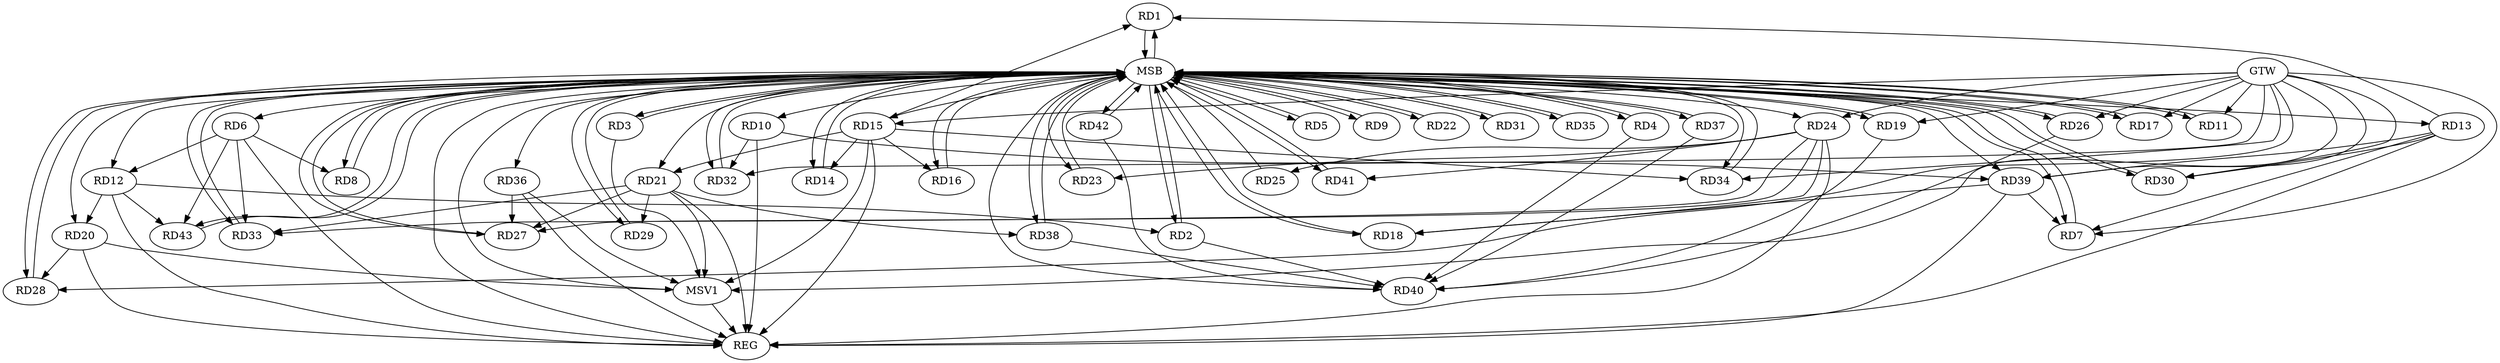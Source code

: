strict digraph G {
  RD1 [ label="RD1" ];
  RD2 [ label="RD2" ];
  RD3 [ label="RD3" ];
  RD4 [ label="RD4" ];
  RD5 [ label="RD5" ];
  RD6 [ label="RD6" ];
  RD7 [ label="RD7" ];
  RD8 [ label="RD8" ];
  RD9 [ label="RD9" ];
  RD10 [ label="RD10" ];
  RD11 [ label="RD11" ];
  RD12 [ label="RD12" ];
  RD13 [ label="RD13" ];
  RD14 [ label="RD14" ];
  RD15 [ label="RD15" ];
  RD16 [ label="RD16" ];
  RD17 [ label="RD17" ];
  RD18 [ label="RD18" ];
  RD19 [ label="RD19" ];
  RD20 [ label="RD20" ];
  RD21 [ label="RD21" ];
  RD22 [ label="RD22" ];
  RD23 [ label="RD23" ];
  RD24 [ label="RD24" ];
  RD25 [ label="RD25" ];
  RD26 [ label="RD26" ];
  RD27 [ label="RD27" ];
  RD28 [ label="RD28" ];
  RD29 [ label="RD29" ];
  RD30 [ label="RD30" ];
  RD31 [ label="RD31" ];
  RD32 [ label="RD32" ];
  RD33 [ label="RD33" ];
  RD34 [ label="RD34" ];
  RD35 [ label="RD35" ];
  RD36 [ label="RD36" ];
  RD37 [ label="RD37" ];
  RD38 [ label="RD38" ];
  RD39 [ label="RD39" ];
  RD40 [ label="RD40" ];
  RD41 [ label="RD41" ];
  RD42 [ label="RD42" ];
  RD43 [ label="RD43" ];
  GTW [ label="GTW" ];
  REG [ label="REG" ];
  MSB [ label="MSB" ];
  MSV1 [ label="MSV1" ];
  RD13 -> RD1;
  RD15 -> RD1;
  RD12 -> RD2;
  RD6 -> RD8;
  RD6 -> RD12;
  RD6 -> RD33;
  RD6 -> RD43;
  RD13 -> RD7;
  RD39 -> RD7;
  RD10 -> RD32;
  RD10 -> RD39;
  RD12 -> RD20;
  RD12 -> RD43;
  RD13 -> RD30;
  RD13 -> RD39;
  RD15 -> RD14;
  RD15 -> RD16;
  RD15 -> RD21;
  RD15 -> RD34;
  RD24 -> RD18;
  RD39 -> RD18;
  RD20 -> RD28;
  RD21 -> RD27;
  RD21 -> RD29;
  RD21 -> RD33;
  RD21 -> RD38;
  RD24 -> RD23;
  RD24 -> RD25;
  RD24 -> RD27;
  RD24 -> RD33;
  RD24 -> RD41;
  RD36 -> RD27;
  GTW -> RD7;
  GTW -> RD34;
  GTW -> RD24;
  GTW -> RD19;
  GTW -> RD30;
  GTW -> RD39;
  GTW -> RD28;
  GTW -> RD26;
  GTW -> RD11;
  GTW -> RD15;
  GTW -> RD17;
  GTW -> RD32;
  RD6 -> REG;
  RD10 -> REG;
  RD12 -> REG;
  RD13 -> REG;
  RD15 -> REG;
  RD20 -> REG;
  RD21 -> REG;
  RD24 -> REG;
  RD36 -> REG;
  RD39 -> REG;
  RD1 -> MSB;
  MSB -> RD24;
  MSB -> REG;
  RD2 -> MSB;
  MSB -> RD10;
  MSB -> RD17;
  MSB -> RD35;
  MSB -> RD36;
  RD3 -> MSB;
  MSB -> RD11;
  MSB -> RD39;
  MSB -> RD41;
  MSB -> RD42;
  RD4 -> MSB;
  MSB -> RD32;
  RD5 -> MSB;
  MSB -> RD12;
  MSB -> RD16;
  MSB -> RD43;
  RD7 -> MSB;
  MSB -> RD31;
  MSB -> RD34;
  RD8 -> MSB;
  MSB -> RD6;
  RD9 -> MSB;
  MSB -> RD1;
  MSB -> RD2;
  MSB -> RD7;
  RD11 -> MSB;
  MSB -> RD4;
  MSB -> RD27;
  MSB -> RD29;
  MSB -> RD33;
  RD14 -> MSB;
  MSB -> RD5;
  MSB -> RD21;
  MSB -> RD22;
  MSB -> RD23;
  MSB -> RD26;
  RD16 -> MSB;
  MSB -> RD13;
  MSB -> RD19;
  RD17 -> MSB;
  MSB -> RD20;
  RD18 -> MSB;
  MSB -> RD30;
  RD19 -> MSB;
  RD22 -> MSB;
  MSB -> RD3;
  RD23 -> MSB;
  MSB -> RD15;
  MSB -> RD28;
  RD25 -> MSB;
  MSB -> RD38;
  RD26 -> MSB;
  RD27 -> MSB;
  RD28 -> MSB;
  MSB -> RD14;
  RD29 -> MSB;
  RD30 -> MSB;
  MSB -> RD18;
  RD31 -> MSB;
  RD32 -> MSB;
  MSB -> RD9;
  RD33 -> MSB;
  RD34 -> MSB;
  RD35 -> MSB;
  MSB -> RD8;
  RD37 -> MSB;
  RD38 -> MSB;
  RD40 -> MSB;
  MSB -> RD37;
  RD41 -> MSB;
  RD42 -> MSB;
  RD43 -> MSB;
  RD26 -> RD40;
  RD42 -> RD40;
  RD37 -> RD40;
  RD4 -> RD40;
  RD2 -> RD40;
  RD19 -> RD40;
  RD38 -> RD40;
  RD15 -> MSV1;
  RD20 -> MSV1;
  RD21 -> MSV1;
  GTW -> MSV1;
  MSB -> MSV1;
  RD3 -> MSV1;
  RD36 -> MSV1;
  MSV1 -> REG;
}
